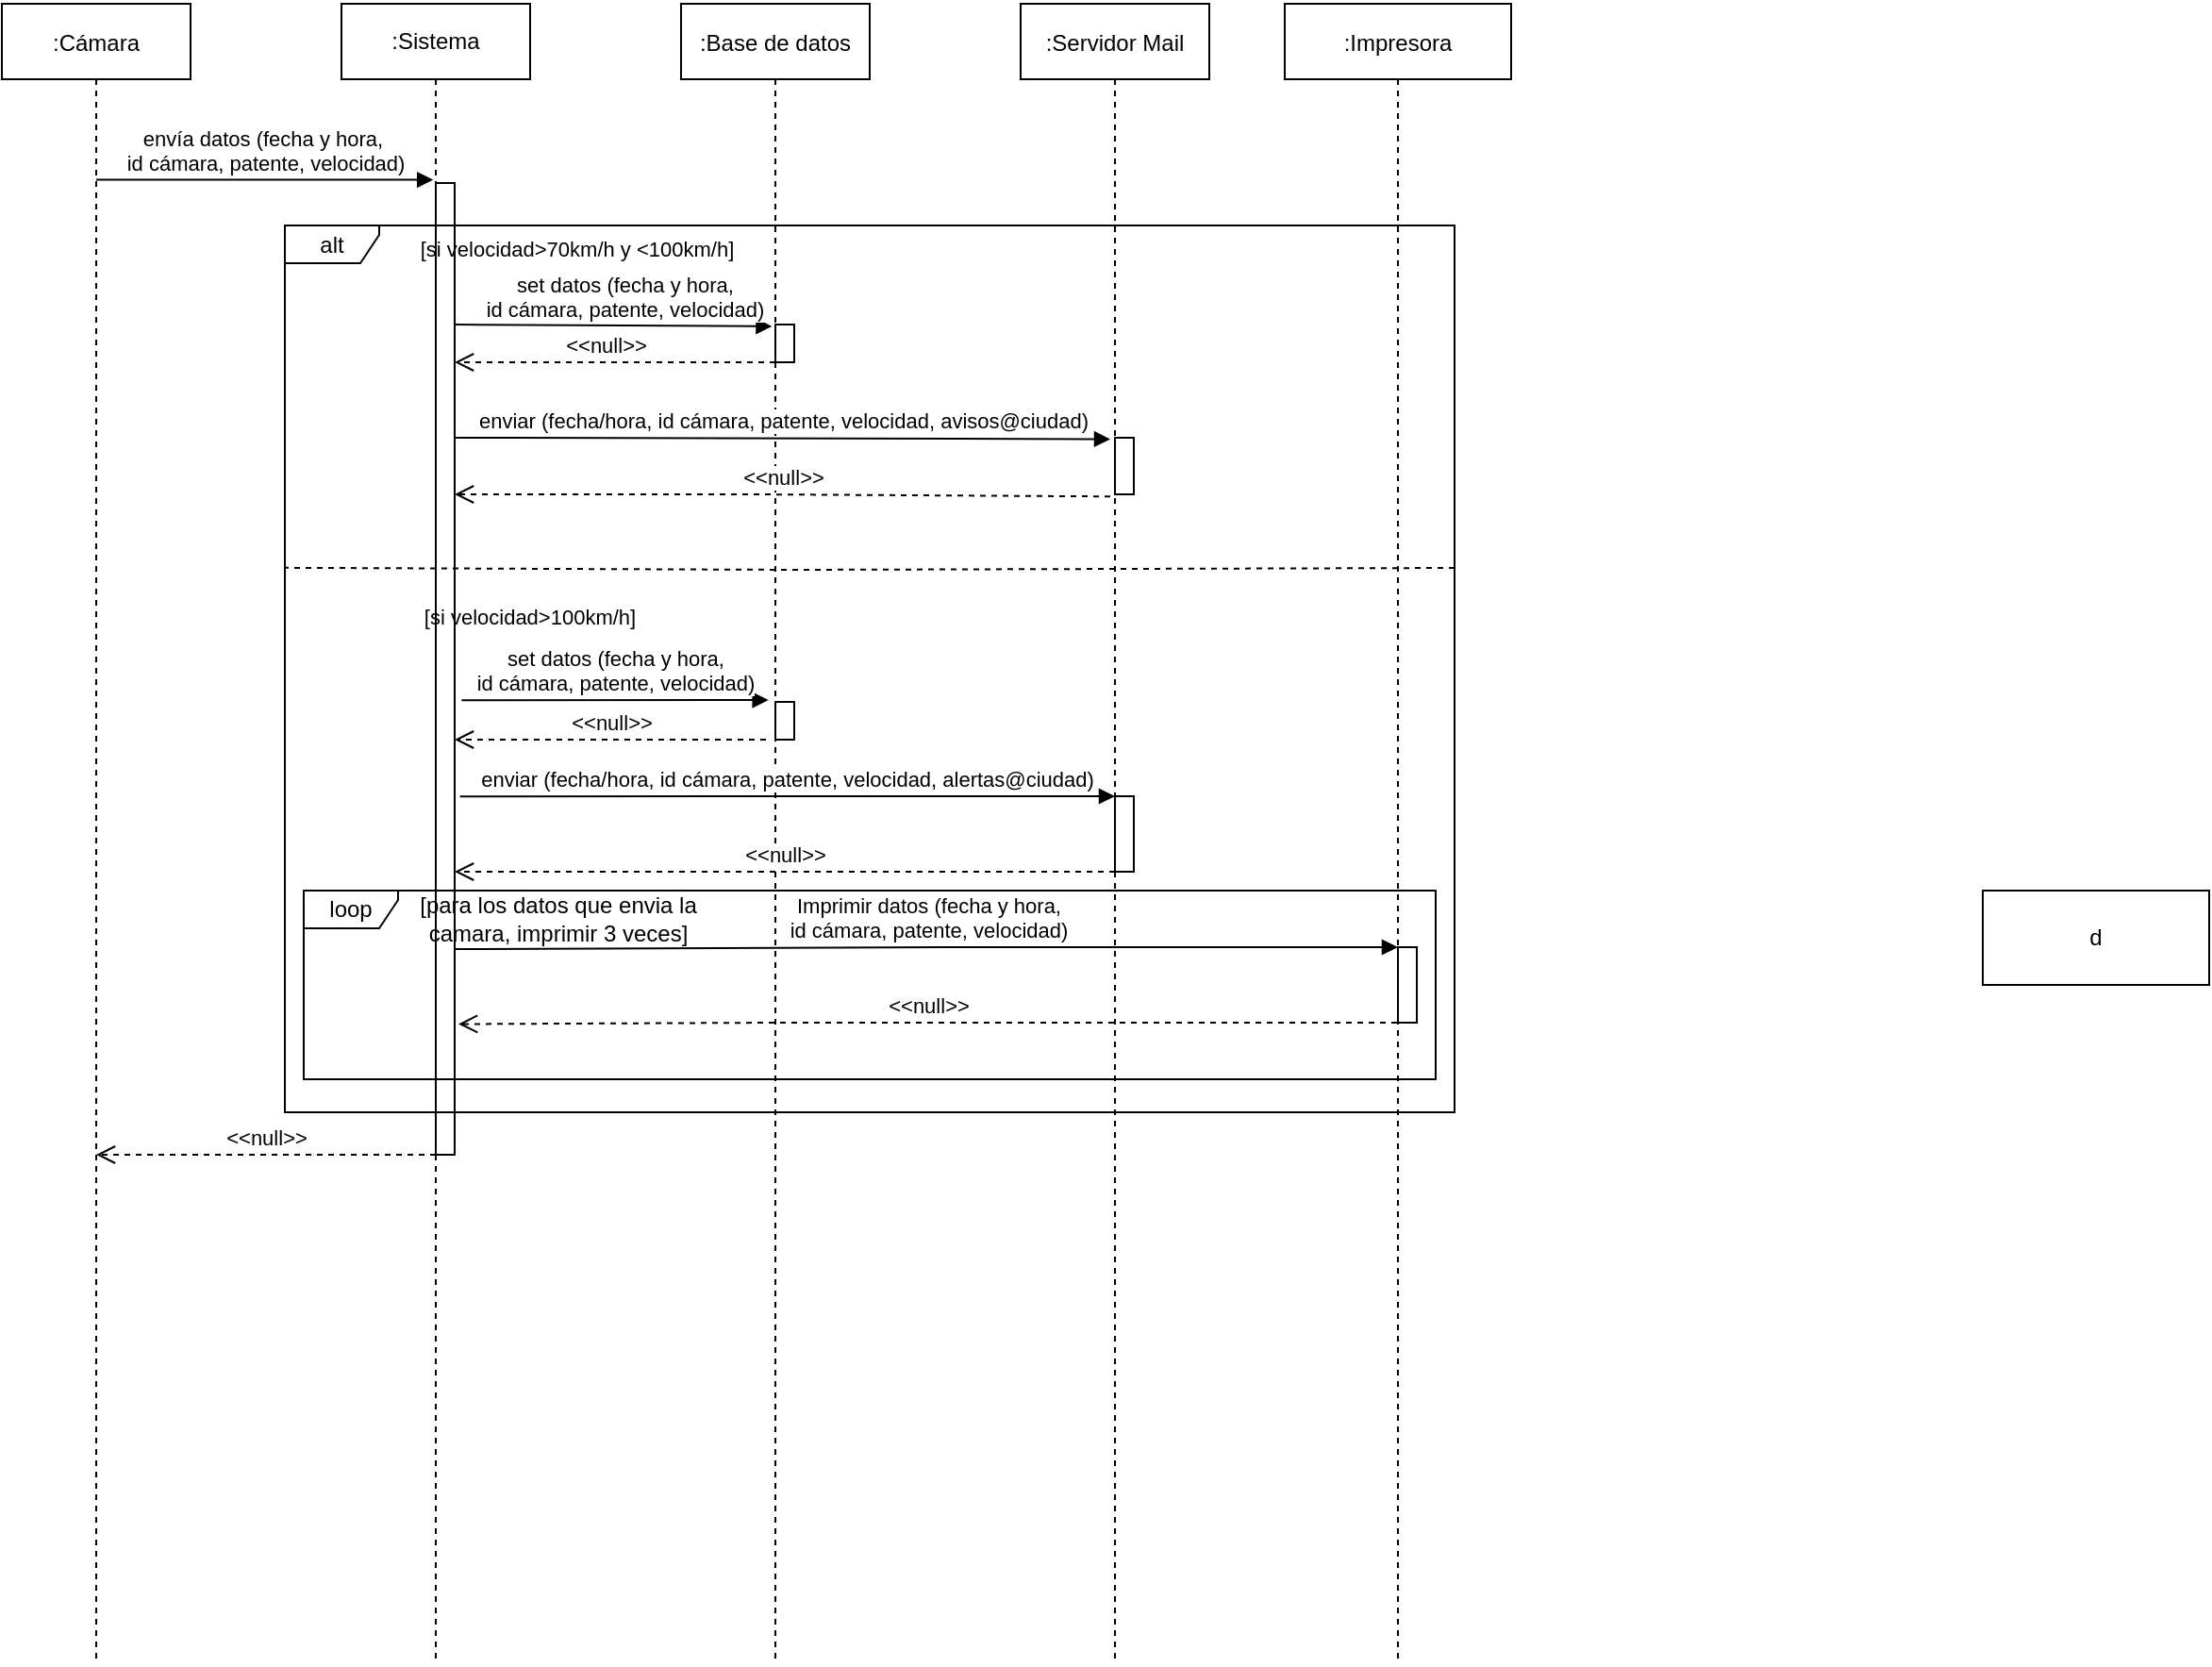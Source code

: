 <mxfile version="20.5.1" type="device"><diagram id="kgpKYQtTHZ0yAKxKKP6v" name="Page-1"><mxGraphModel dx="1320" dy="486" grid="1" gridSize="10" guides="1" tooltips="1" connect="1" arrows="1" fold="1" page="1" pageScale="1" pageWidth="850" pageHeight="1100" math="0" shadow="0"><root><mxCell id="0"/><mxCell id="1" parent="0"/><mxCell id="3nuBFxr9cyL0pnOWT2aG-1" value=":Cámara" style="shape=umlLifeline;perimeter=lifelinePerimeter;container=1;collapsible=0;recursiveResize=0;rounded=0;shadow=0;strokeWidth=1;" parent="1" vertex="1"><mxGeometry x="110" y="80" width="100" height="880" as="geometry"/></mxCell><mxCell id="3nuBFxr9cyL0pnOWT2aG-5" value="&#10;:Sistema&#10;" style="shape=umlLifeline;perimeter=lifelinePerimeter;container=1;collapsible=0;recursiveResize=0;rounded=0;shadow=0;strokeWidth=1;verticalAlign=middle;align=center;whiteSpace=wrap;" parent="1" vertex="1"><mxGeometry x="290" y="80" width="100" height="880" as="geometry"/></mxCell><mxCell id="3nuBFxr9cyL0pnOWT2aG-6" value="" style="points=[];perimeter=orthogonalPerimeter;rounded=0;shadow=0;strokeWidth=1;" parent="3nuBFxr9cyL0pnOWT2aG-5" vertex="1"><mxGeometry x="50" y="95" width="10" height="515" as="geometry"/></mxCell><mxCell id="3nuBFxr9cyL0pnOWT2aG-8" value="envía datos (fecha y hora,&#10; id cámara, patente, velocidad)" style="verticalAlign=bottom;endArrow=block;shadow=0;strokeWidth=1;fontSize=11;entryX=0.486;entryY=0.106;entryDx=0;entryDy=0;entryPerimeter=0;" parent="1" source="3nuBFxr9cyL0pnOWT2aG-1" target="3nuBFxr9cyL0pnOWT2aG-5" edge="1"><mxGeometry x="0.004" relative="1" as="geometry"><mxPoint x="170" y="160" as="sourcePoint"/><mxPoint x="340" y="170" as="targetPoint"/><mxPoint x="-1" as="offset"/></mxGeometry></mxCell><mxCell id="s3tZC02zXyP_AaWAXZAr-1" value=":Base de datos" style="shape=umlLifeline;perimeter=lifelinePerimeter;container=1;collapsible=0;recursiveResize=0;rounded=0;shadow=0;strokeWidth=1;" parent="1" vertex="1"><mxGeometry x="470" y="80" width="100" height="880" as="geometry"/></mxCell><mxCell id="QLGj6-6z2Wi7wjiPSa9L-11" value="alt" style="shape=umlFrame;whiteSpace=wrap;html=1;width=50;height=20;fontSize=12;" parent="s3tZC02zXyP_AaWAXZAr-1" vertex="1"><mxGeometry x="-210" y="117.5" width="620" height="470" as="geometry"/></mxCell><mxCell id="QLGj6-6z2Wi7wjiPSa9L-48" value="[si velocidad&amp;gt;100km/h]" style="text;html=1;strokeColor=none;fillColor=none;align=center;verticalAlign=middle;whiteSpace=wrap;rounded=0;fontSize=11;" parent="s3tZC02zXyP_AaWAXZAr-1" vertex="1"><mxGeometry x="-140" y="310" width="120" height="30" as="geometry"/></mxCell><mxCell id="QLGj6-6z2Wi7wjiPSa9L-50" value=":Servidor Mail" style="shape=umlLifeline;perimeter=lifelinePerimeter;container=1;collapsible=0;recursiveResize=0;rounded=0;shadow=0;strokeWidth=1;" parent="1" vertex="1"><mxGeometry x="650" y="80" width="100" height="880" as="geometry"/></mxCell><mxCell id="E-s3Nu_mumVnOuw5nRki-18" value="" style="points=[];perimeter=orthogonalPerimeter;rounded=0;shadow=0;strokeWidth=1;" parent="QLGj6-6z2Wi7wjiPSa9L-50" vertex="1"><mxGeometry x="50" y="230" width="10" height="30" as="geometry"/></mxCell><mxCell id="E-s3Nu_mumVnOuw5nRki-19" value="" style="points=[];perimeter=orthogonalPerimeter;rounded=0;shadow=0;strokeWidth=1;" parent="QLGj6-6z2Wi7wjiPSa9L-50" vertex="1"><mxGeometry x="50" y="420" width="10" height="40" as="geometry"/></mxCell><mxCell id="QLGj6-6z2Wi7wjiPSa9L-34" value="enviar (fecha/hora, id cámara, patente, velocidad, alertas@ciudad)" style="html=1;verticalAlign=bottom;endArrow=block;rounded=0;fontSize=11;entryX=0;entryY=0;entryDx=0;entryDy=0;entryPerimeter=0;exitX=0.138;exitY=0.688;exitDx=0;exitDy=0;exitPerimeter=0;" parent="QLGj6-6z2Wi7wjiPSa9L-50" target="E-s3Nu_mumVnOuw5nRki-19" edge="1"><mxGeometry width="80" relative="1" as="geometry"><mxPoint x="-297.2" y="420.08" as="sourcePoint"/><mxPoint x="40" y="422" as="targetPoint"/><Array as="points"/></mxGeometry></mxCell><mxCell id="E-s3Nu_mumVnOuw5nRki-12" value="" style="points=[];perimeter=orthogonalPerimeter;rounded=0;shadow=0;strokeWidth=1;" parent="QLGj6-6z2Wi7wjiPSa9L-50" vertex="1"><mxGeometry x="200" y="500" width="10" height="40" as="geometry"/></mxCell><mxCell id="QLGj6-6z2Wi7wjiPSa9L-36" value="" style="points=[];perimeter=orthogonalPerimeter;rounded=0;shadow=0;strokeWidth=1;" parent="QLGj6-6z2Wi7wjiPSa9L-50" vertex="1"><mxGeometry x="-130" y="370" width="10" height="20" as="geometry"/></mxCell><mxCell id="QLGj6-6z2Wi7wjiPSa9L-33" value="Imprimir datos (fecha y hora, &lt;br&gt;id cámara, patente, velocidad)" style="html=1;verticalAlign=bottom;endArrow=block;rounded=0;fontSize=11;" parent="QLGj6-6z2Wi7wjiPSa9L-50" edge="1"><mxGeometry x="0.001" width="80" relative="1" as="geometry"><mxPoint x="-300" y="501" as="sourcePoint"/><mxPoint x="200" y="500" as="targetPoint"/><Array as="points"><mxPoint x="-40" y="500"/></Array><mxPoint x="1" as="offset"/></mxGeometry></mxCell><mxCell id="E-s3Nu_mumVnOuw5nRki-4" value="&amp;lt;&amp;lt;null&amp;gt;&amp;gt;" style="html=1;verticalAlign=bottom;endArrow=open;dashed=1;endSize=8;rounded=0;entryX=1.2;entryY=0.622;entryDx=0;entryDy=0;entryPerimeter=0;" parent="QLGj6-6z2Wi7wjiPSa9L-50" edge="1"><mxGeometry relative="1" as="geometry"><mxPoint x="199.5" y="540" as="sourcePoint"/><mxPoint x="-298" y="540.76" as="targetPoint"/><Array as="points"><mxPoint x="-130" y="540"/></Array></mxGeometry></mxCell><mxCell id="E-s3Nu_mumVnOuw5nRki-20" value="&amp;lt;&amp;lt;null&amp;gt;&amp;gt;" style="html=1;verticalAlign=bottom;endArrow=open;dashed=1;endSize=8;rounded=0;exitX=0.475;exitY=0.274;exitDx=0;exitDy=0;exitPerimeter=0;" parent="QLGj6-6z2Wi7wjiPSa9L-50" edge="1"><mxGeometry relative="1" as="geometry"><mxPoint x="47.5" y="261.12" as="sourcePoint"/><mxPoint x="-300" y="260" as="targetPoint"/><Array as="points"><mxPoint x="-140" y="260"/></Array></mxGeometry></mxCell><mxCell id="E-s3Nu_mumVnOuw5nRki-21" value="&amp;lt;&amp;lt;null&amp;gt;&amp;gt;" style="html=1;verticalAlign=bottom;endArrow=open;dashed=1;endSize=8;rounded=0;exitX=0;exitY=1;exitDx=0;exitDy=0;exitPerimeter=0;" parent="QLGj6-6z2Wi7wjiPSa9L-50" source="E-s3Nu_mumVnOuw5nRki-19" edge="1"><mxGeometry relative="1" as="geometry"><mxPoint x="40" y="460" as="sourcePoint"/><mxPoint x="-300" y="460" as="targetPoint"/><Array as="points"><mxPoint x="-150" y="460"/></Array></mxGeometry></mxCell><mxCell id="E-s3Nu_mumVnOuw5nRki-22" value="&amp;lt;&amp;lt;null&amp;gt;&amp;gt;" style="html=1;verticalAlign=bottom;endArrow=open;dashed=1;endSize=8;rounded=0;" parent="QLGj6-6z2Wi7wjiPSa9L-50" edge="1"><mxGeometry relative="1" as="geometry"><mxPoint x="-135" y="390" as="sourcePoint"/><mxPoint x="-300" y="390" as="targetPoint"/><Array as="points"/></mxGeometry></mxCell><mxCell id="QLGj6-6z2Wi7wjiPSa9L-32" value="set datos (fecha y hora,&lt;br&gt;id cámara, patente, velocidad)" style="html=1;verticalAlign=bottom;endArrow=block;rounded=0;fontSize=11;exitX=1.367;exitY=0.326;exitDx=0;exitDy=0;exitPerimeter=0;entryX=-0.367;entryY=-0.05;entryDx=0;entryDy=0;entryPerimeter=0;" parent="QLGj6-6z2Wi7wjiPSa9L-50" target="QLGj6-6z2Wi7wjiPSa9L-36" edge="1"><mxGeometry width="80" relative="1" as="geometry"><mxPoint x="-296.33" y="369.08" as="sourcePoint"/><mxPoint x="-130" y="359.64" as="targetPoint"/></mxGeometry></mxCell><mxCell id="QLGj6-6z2Wi7wjiPSa9L-30" value="enviar (fecha/hora, id cámara, patente, velocidad, avisos@ciudad)" style="html=1;verticalAlign=bottom;endArrow=block;rounded=0;fontSize=11;entryX=-0.25;entryY=0.025;entryDx=0;entryDy=0;entryPerimeter=0;startArrow=none;" parent="QLGj6-6z2Wi7wjiPSa9L-50" target="E-s3Nu_mumVnOuw5nRki-18" edge="1"><mxGeometry x="0.002" width="80" relative="1" as="geometry"><mxPoint x="-300" y="230" as="sourcePoint"/><mxPoint x="39.5" y="230" as="targetPoint"/><Array as="points"><mxPoint x="-270" y="230"/></Array><mxPoint as="offset"/></mxGeometry></mxCell><mxCell id="E-s3Nu_mumVnOuw5nRki-11" value=":Impresora" style="shape=umlLifeline;perimeter=lifelinePerimeter;container=1;collapsible=0;recursiveResize=0;rounded=0;shadow=0;strokeWidth=1;" parent="1" vertex="1"><mxGeometry x="790" y="80" width="120" height="880" as="geometry"/></mxCell><mxCell id="E-s3Nu_mumVnOuw5nRki-30" value="loop" style="shape=umlFrame;whiteSpace=wrap;html=1;width=50;height=20;" parent="E-s3Nu_mumVnOuw5nRki-11" vertex="1"><mxGeometry x="-520" y="470" width="600" height="100" as="geometry"/></mxCell><mxCell id="QLGj6-6z2Wi7wjiPSa9L-45" value="[si velocidad&amp;gt;70km/h y &amp;lt;100km/h]" style="text;html=1;strokeColor=none;fillColor=none;align=center;verticalAlign=middle;whiteSpace=wrap;rounded=0;fontSize=11;" parent="1" vertex="1"><mxGeometry x="320" y="190" width="190" height="40" as="geometry"/></mxCell><mxCell id="QLGj6-6z2Wi7wjiPSa9L-31" value="set datos (fecha y hora,&lt;br&gt;id cámara, patente, velocidad)" style="html=1;verticalAlign=bottom;endArrow=block;rounded=0;fontSize=11;entryX=-0.176;entryY=0.048;entryDx=0;entryDy=0;entryPerimeter=0;" parent="1" target="s3tZC02zXyP_AaWAXZAr-2" edge="1"><mxGeometry x="0.067" width="80" relative="1" as="geometry"><mxPoint x="350" y="250" as="sourcePoint"/><mxPoint x="500" y="250" as="targetPoint"/><mxPoint as="offset"/></mxGeometry></mxCell><mxCell id="s3tZC02zXyP_AaWAXZAr-2" value="" style="points=[];perimeter=orthogonalPerimeter;rounded=0;shadow=0;strokeWidth=1;" parent="1" vertex="1"><mxGeometry x="520" y="250" width="10" height="20" as="geometry"/></mxCell><mxCell id="E-s3Nu_mumVnOuw5nRki-23" value="&amp;lt;&amp;lt;null&amp;gt;&amp;gt;" style="html=1;verticalAlign=bottom;endArrow=open;dashed=1;endSize=8;rounded=0;" parent="1" edge="1"><mxGeometry x="0.059" relative="1" as="geometry"><mxPoint x="520" y="270" as="sourcePoint"/><mxPoint x="350" y="270" as="targetPoint"/><Array as="points"><mxPoint x="440" y="270"/></Array><mxPoint as="offset"/></mxGeometry></mxCell><mxCell id="E-s3Nu_mumVnOuw5nRki-24" value="&amp;lt;&amp;lt;null&amp;gt;&amp;gt;" style="html=1;verticalAlign=bottom;endArrow=open;dashed=1;endSize=8;rounded=0;" parent="1" edge="1"><mxGeometry relative="1" as="geometry"><mxPoint x="340" y="690" as="sourcePoint"/><mxPoint x="160" y="690" as="targetPoint"/><Array as="points"/></mxGeometry></mxCell><mxCell id="E-s3Nu_mumVnOuw5nRki-29" value="" style="endArrow=none;dashed=1;html=1;rounded=0;entryX=0;entryY=0.386;entryDx=0;entryDy=0;entryPerimeter=0;" parent="1" target="QLGj6-6z2Wi7wjiPSa9L-11" edge="1"><mxGeometry width="50" height="50" relative="1" as="geometry"><mxPoint x="880" y="379" as="sourcePoint"/><mxPoint x="280" y="380" as="targetPoint"/><Array as="points"><mxPoint x="530" y="380"/></Array></mxGeometry></mxCell><mxCell id="E-s3Nu_mumVnOuw5nRki-33" value="[para los datos que envia la camara, imprimir 3 veces]" style="text;html=1;strokeColor=none;fillColor=none;align=center;verticalAlign=middle;whiteSpace=wrap;rounded=0;" parent="1" vertex="1"><mxGeometry x="330" y="550" width="150" height="30" as="geometry"/></mxCell><mxCell id="qal9TQP4S2vLgndNWxxb-1" value="d" style="whiteSpace=wrap;html=1;" vertex="1" parent="1"><mxGeometry x="1160" y="550" width="120" height="50" as="geometry"/></mxCell></root></mxGraphModel></diagram></mxfile>